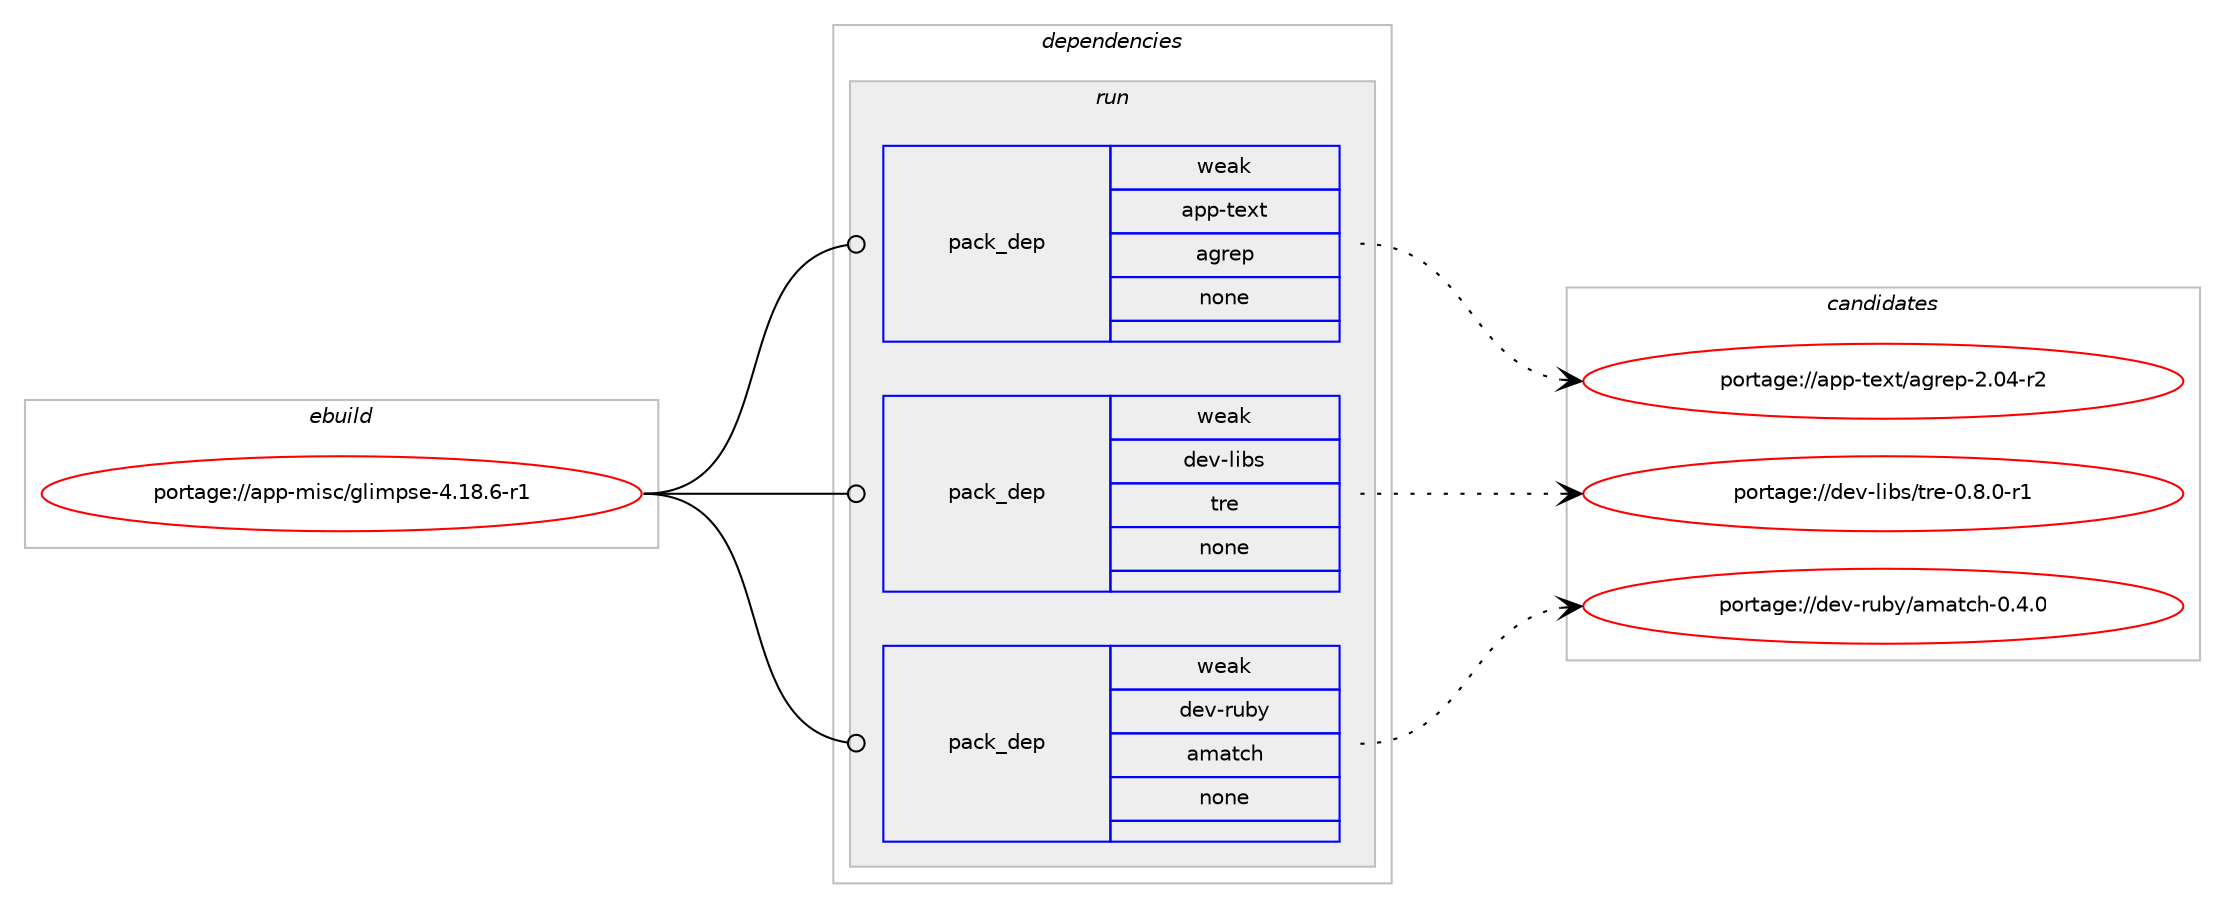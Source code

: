 digraph prolog {

# *************
# Graph options
# *************

newrank=true;
concentrate=true;
compound=true;
graph [rankdir=LR,fontname=Helvetica,fontsize=10,ranksep=1.5];#, ranksep=2.5, nodesep=0.2];
edge  [arrowhead=vee];
node  [fontname=Helvetica,fontsize=10];

# **********
# The ebuild
# **********

subgraph cluster_leftcol {
color=gray;
label=<<i>ebuild</i>>;
id [label="portage://app-misc/glimpse-4.18.6-r1", color=red, width=4, href="../app-misc/glimpse-4.18.6-r1.svg"];
}

# ****************
# The dependencies
# ****************

subgraph cluster_midcol {
color=gray;
label=<<i>dependencies</i>>;
subgraph cluster_compile {
fillcolor="#eeeeee";
style=filled;
label=<<i>compile</i>>;
}
subgraph cluster_compileandrun {
fillcolor="#eeeeee";
style=filled;
label=<<i>compile and run</i>>;
}
subgraph cluster_run {
fillcolor="#eeeeee";
style=filled;
label=<<i>run</i>>;
subgraph pack460601 {
dependency612215 [label=<<TABLE BORDER="0" CELLBORDER="1" CELLSPACING="0" CELLPADDING="4" WIDTH="220"><TR><TD ROWSPAN="6" CELLPADDING="30">pack_dep</TD></TR><TR><TD WIDTH="110">weak</TD></TR><TR><TD>app-text</TD></TR><TR><TD>agrep</TD></TR><TR><TD>none</TD></TR><TR><TD></TD></TR></TABLE>>, shape=none, color=blue];
}
id:e -> dependency612215:w [weight=20,style="solid",arrowhead="odot"];
subgraph pack460602 {
dependency612216 [label=<<TABLE BORDER="0" CELLBORDER="1" CELLSPACING="0" CELLPADDING="4" WIDTH="220"><TR><TD ROWSPAN="6" CELLPADDING="30">pack_dep</TD></TR><TR><TD WIDTH="110">weak</TD></TR><TR><TD>dev-libs</TD></TR><TR><TD>tre</TD></TR><TR><TD>none</TD></TR><TR><TD></TD></TR></TABLE>>, shape=none, color=blue];
}
id:e -> dependency612216:w [weight=20,style="solid",arrowhead="odot"];
subgraph pack460603 {
dependency612217 [label=<<TABLE BORDER="0" CELLBORDER="1" CELLSPACING="0" CELLPADDING="4" WIDTH="220"><TR><TD ROWSPAN="6" CELLPADDING="30">pack_dep</TD></TR><TR><TD WIDTH="110">weak</TD></TR><TR><TD>dev-ruby</TD></TR><TR><TD>amatch</TD></TR><TR><TD>none</TD></TR><TR><TD></TD></TR></TABLE>>, shape=none, color=blue];
}
id:e -> dependency612217:w [weight=20,style="solid",arrowhead="odot"];
}
}

# **************
# The candidates
# **************

subgraph cluster_choices {
rank=same;
color=gray;
label=<<i>candidates</i>>;

subgraph choice460601 {
color=black;
nodesep=1;
choice9711211245116101120116479710311410111245504648524511450 [label="portage://app-text/agrep-2.04-r2", color=red, width=4,href="../app-text/agrep-2.04-r2.svg"];
dependency612215:e -> choice9711211245116101120116479710311410111245504648524511450:w [style=dotted,weight="100"];
}
subgraph choice460602 {
color=black;
nodesep=1;
choice1001011184510810598115471161141014548465646484511449 [label="portage://dev-libs/tre-0.8.0-r1", color=red, width=4,href="../dev-libs/tre-0.8.0-r1.svg"];
dependency612216:e -> choice1001011184510810598115471161141014548465646484511449:w [style=dotted,weight="100"];
}
subgraph choice460603 {
color=black;
nodesep=1;
choice100101118451141179812147971099711699104454846524648 [label="portage://dev-ruby/amatch-0.4.0", color=red, width=4,href="../dev-ruby/amatch-0.4.0.svg"];
dependency612217:e -> choice100101118451141179812147971099711699104454846524648:w [style=dotted,weight="100"];
}
}

}
